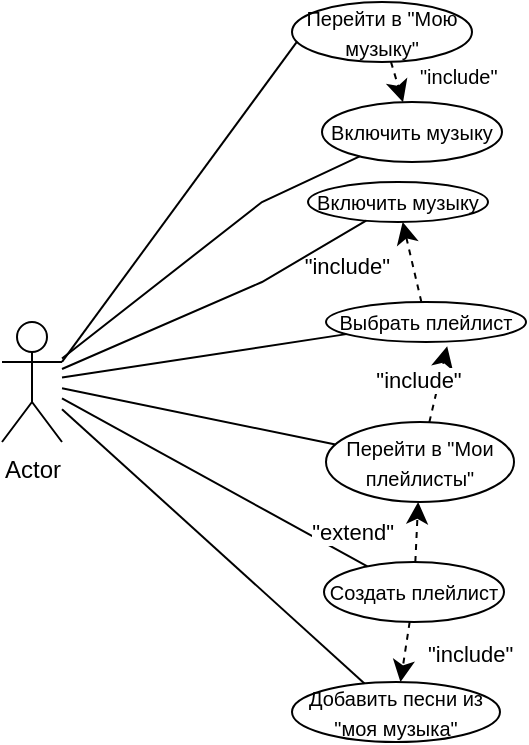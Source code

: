 <mxfile version="26.1.3">
  <diagram name="Страница — 1" id="OSdip_R_SAVRn6R-MpI1">
    <mxGraphModel dx="956" dy="435" grid="1" gridSize="10" guides="1" tooltips="1" connect="1" arrows="1" fold="1" page="1" pageScale="1" pageWidth="827" pageHeight="1169" math="0" shadow="0">
      <root>
        <mxCell id="0" />
        <mxCell id="1" parent="0" />
        <mxCell id="1n0cMs4RUWe2Yb6LNVbh-1" value="Actor" style="shape=umlActor;verticalLabelPosition=bottom;verticalAlign=top;html=1;outlineConnect=0;" parent="1" vertex="1">
          <mxGeometry x="80" y="190" width="30" height="60" as="geometry" />
        </mxCell>
        <mxCell id="1n0cMs4RUWe2Yb6LNVbh-2" value="&lt;font style=&quot;font-size: 10px;&quot;&gt;Перейти в &quot;Мою музыку&quot;&lt;/font&gt;" style="ellipse;whiteSpace=wrap;html=1;" parent="1" vertex="1">
          <mxGeometry x="225" y="30" width="90" height="30" as="geometry" />
        </mxCell>
        <mxCell id="1n0cMs4RUWe2Yb6LNVbh-3" value="&lt;font style=&quot;font-size: 10px;&quot;&gt;Перейти в &quot;Мои плейлисты&quot;&lt;/font&gt;" style="ellipse;whiteSpace=wrap;html=1;" parent="1" vertex="1">
          <mxGeometry x="242" y="240" width="94" height="40" as="geometry" />
        </mxCell>
        <mxCell id="1n0cMs4RUWe2Yb6LNVbh-4" value="&lt;font style=&quot;font-size: 10px;&quot;&gt;Выбрать плейлист&lt;/font&gt;" style="ellipse;whiteSpace=wrap;html=1;" parent="1" vertex="1">
          <mxGeometry x="242" y="180" width="100" height="20" as="geometry" />
        </mxCell>
        <mxCell id="1n0cMs4RUWe2Yb6LNVbh-7" value="" style="endArrow=none;html=1;rounded=0;" parent="1" source="1n0cMs4RUWe2Yb6LNVbh-1" target="1n0cMs4RUWe2Yb6LNVbh-3" edge="1">
          <mxGeometry width="50" height="50" relative="1" as="geometry">
            <mxPoint x="80" y="230" as="sourcePoint" />
            <mxPoint x="130" y="180" as="targetPoint" />
            <Array as="points" />
          </mxGeometry>
        </mxCell>
        <mxCell id="1n0cMs4RUWe2Yb6LNVbh-8" value="" style="endArrow=none;html=1;rounded=0;entryX=0.028;entryY=0.659;entryDx=0;entryDy=0;exitX=1;exitY=0.333;exitDx=0;exitDy=0;exitPerimeter=0;entryPerimeter=0;" parent="1" source="1n0cMs4RUWe2Yb6LNVbh-1" target="1n0cMs4RUWe2Yb6LNVbh-2" edge="1">
          <mxGeometry width="50" height="50" relative="1" as="geometry">
            <mxPoint x="80" y="60" as="sourcePoint" />
            <mxPoint x="210" y="87" as="targetPoint" />
          </mxGeometry>
        </mxCell>
        <mxCell id="1n0cMs4RUWe2Yb6LNVbh-9" value="&lt;font style=&quot;font-size: 10px;&quot;&gt;Создать плейлист&lt;/font&gt;" style="ellipse;whiteSpace=wrap;html=1;" parent="1" vertex="1">
          <mxGeometry x="241" y="310" width="90" height="30" as="geometry" />
        </mxCell>
        <mxCell id="1n0cMs4RUWe2Yb6LNVbh-11" value="&lt;font style=&quot;font-size: 10px;&quot;&gt;Включить музыку&lt;/font&gt;" style="ellipse;whiteSpace=wrap;html=1;" parent="1" vertex="1">
          <mxGeometry x="240" y="80" width="90" height="30" as="geometry" />
        </mxCell>
        <mxCell id="1n0cMs4RUWe2Yb6LNVbh-13" value="&lt;font style=&quot;font-size: 10px;&quot;&gt;Включить музыку&lt;/font&gt;" style="ellipse;whiteSpace=wrap;html=1;" parent="1" vertex="1">
          <mxGeometry x="233" y="120" width="90" height="20" as="geometry" />
        </mxCell>
        <mxCell id="1n0cMs4RUWe2Yb6LNVbh-15" value="&lt;font style=&quot;font-size: 10px;&quot;&gt;Добавить песни из &quot;моя музыка&quot;&lt;/font&gt;" style="ellipse;whiteSpace=wrap;html=1;" parent="1" vertex="1">
          <mxGeometry x="225" y="370" width="104" height="30" as="geometry" />
        </mxCell>
        <mxCell id="TrPDpWzVUNty7QhUleK8-5" value="&lt;div&gt;&lt;font style=&quot;font-size: 10px;&quot;&gt;&quot;include&quot;&lt;/font&gt;&lt;/div&gt;" style="endArrow=classic;endSize=8;dashed=1;html=1;rounded=0;align=left;" edge="1" parent="1" source="1n0cMs4RUWe2Yb6LNVbh-2" target="1n0cMs4RUWe2Yb6LNVbh-11">
          <mxGeometry y="10" width="160" relative="1" as="geometry">
            <mxPoint x="420" y="120" as="sourcePoint" />
            <mxPoint x="340" y="120" as="targetPoint" />
            <mxPoint as="offset" />
          </mxGeometry>
        </mxCell>
        <mxCell id="TrPDpWzVUNty7QhUleK8-7" value="&lt;div&gt;&quot;include&quot;&lt;/div&gt;" style="endArrow=classic;endSize=8;dashed=1;html=1;rounded=0;align=right;" edge="1" parent="1" source="1n0cMs4RUWe2Yb6LNVbh-4" target="1n0cMs4RUWe2Yb6LNVbh-13">
          <mxGeometry y="10" width="160" relative="1" as="geometry">
            <mxPoint x="260" y="250" as="sourcePoint" />
            <mxPoint x="380" y="260" as="targetPoint" />
            <mxPoint as="offset" />
          </mxGeometry>
        </mxCell>
        <mxCell id="TrPDpWzVUNty7QhUleK8-9" value="" style="endArrow=none;html=1;rounded=0;" edge="1" parent="1" source="1n0cMs4RUWe2Yb6LNVbh-1" target="1n0cMs4RUWe2Yb6LNVbh-4">
          <mxGeometry width="50" height="50" relative="1" as="geometry">
            <mxPoint x="80" y="133" as="sourcePoint" />
            <mxPoint x="292" y="170" as="targetPoint" />
          </mxGeometry>
        </mxCell>
        <mxCell id="TrPDpWzVUNty7QhUleK8-10" value="" style="endArrow=none;html=1;rounded=0;" edge="1" parent="1" source="1n0cMs4RUWe2Yb6LNVbh-1" target="1n0cMs4RUWe2Yb6LNVbh-13">
          <mxGeometry width="50" height="50" relative="1" as="geometry">
            <mxPoint x="80" y="132" as="sourcePoint" />
            <mxPoint x="292" y="169" as="targetPoint" />
            <Array as="points">
              <mxPoint x="210" y="170" />
            </Array>
          </mxGeometry>
        </mxCell>
        <mxCell id="TrPDpWzVUNty7QhUleK8-11" value="" style="endArrow=none;html=1;rounded=0;" edge="1" parent="1" source="1n0cMs4RUWe2Yb6LNVbh-1" target="1n0cMs4RUWe2Yb6LNVbh-11">
          <mxGeometry width="50" height="50" relative="1" as="geometry">
            <mxPoint x="80" y="132" as="sourcePoint" />
            <mxPoint x="292" y="169" as="targetPoint" />
            <Array as="points">
              <mxPoint x="210" y="130" />
            </Array>
          </mxGeometry>
        </mxCell>
        <mxCell id="TrPDpWzVUNty7QhUleK8-13" value="" style="endArrow=none;html=1;rounded=0;" edge="1" parent="1" source="1n0cMs4RUWe2Yb6LNVbh-1" target="1n0cMs4RUWe2Yb6LNVbh-9">
          <mxGeometry width="50" height="50" relative="1" as="geometry">
            <mxPoint x="130" y="150" as="sourcePoint" />
            <mxPoint x="324" y="157" as="targetPoint" />
            <Array as="points" />
          </mxGeometry>
        </mxCell>
        <mxCell id="TrPDpWzVUNty7QhUleK8-14" value="" style="endArrow=none;html=1;rounded=0;" edge="1" parent="1" source="1n0cMs4RUWe2Yb6LNVbh-1" target="1n0cMs4RUWe2Yb6LNVbh-15">
          <mxGeometry width="50" height="50" relative="1" as="geometry">
            <mxPoint x="130" y="152" as="sourcePoint" />
            <mxPoint x="404" y="205" as="targetPoint" />
            <Array as="points" />
          </mxGeometry>
        </mxCell>
        <mxCell id="TrPDpWzVUNty7QhUleK8-16" value="&lt;div&gt;&quot;include&quot;&lt;/div&gt;" style="endArrow=classic;endSize=8;dashed=1;html=1;rounded=0;align=left;" edge="1" parent="1" source="1n0cMs4RUWe2Yb6LNVbh-9" target="1n0cMs4RUWe2Yb6LNVbh-15">
          <mxGeometry y="10" width="160" relative="1" as="geometry">
            <mxPoint x="459" y="182" as="sourcePoint" />
            <mxPoint x="456.747" y="270.131" as="targetPoint" />
            <mxPoint as="offset" />
          </mxGeometry>
        </mxCell>
        <mxCell id="TrPDpWzVUNty7QhUleK8-17" value="&lt;div&gt;&quot;extend&quot;&lt;/div&gt;" style="endArrow=classic;endSize=8;dashed=1;html=1;rounded=0;align=right;" edge="1" parent="1" source="1n0cMs4RUWe2Yb6LNVbh-9" target="1n0cMs4RUWe2Yb6LNVbh-3">
          <mxGeometry x="0.009" y="10" width="160" relative="1" as="geometry">
            <mxPoint x="456" y="240" as="sourcePoint" />
            <mxPoint x="420" y="281" as="targetPoint" />
            <mxPoint as="offset" />
          </mxGeometry>
        </mxCell>
        <mxCell id="TrPDpWzVUNty7QhUleK8-18" value="&lt;div&gt;&quot;include&quot;&lt;/div&gt;" style="endArrow=classic;endSize=8;dashed=1;html=1;rounded=0;entryX=0.606;entryY=1.107;entryDx=0;entryDy=0;entryPerimeter=0;" edge="1" parent="1" source="1n0cMs4RUWe2Yb6LNVbh-3" target="1n0cMs4RUWe2Yb6LNVbh-4">
          <mxGeometry y="10" width="160" relative="1" as="geometry">
            <mxPoint x="512" y="190" as="sourcePoint" />
            <mxPoint x="500" y="160" as="targetPoint" />
            <mxPoint as="offset" />
          </mxGeometry>
        </mxCell>
      </root>
    </mxGraphModel>
  </diagram>
</mxfile>
